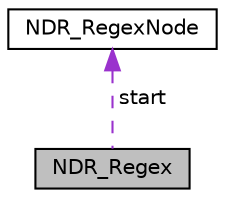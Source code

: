 digraph "NDR_Regex"
{
 // LATEX_PDF_SIZE
  edge [fontname="Helvetica",fontsize="10",labelfontname="Helvetica",labelfontsize="10"];
  node [fontname="Helvetica",fontsize="10",shape=record];
  Node1 [label="NDR_Regex",height=0.2,width=0.4,color="black", fillcolor="grey75", style="filled", fontcolor="black",tooltip="The regex struct provides the pattern matching functionality required for matching regular expression..."];
  Node2 -> Node1 [dir="back",color="darkorchid3",fontsize="10",style="dashed",label=" start" ,fontname="Helvetica"];
  Node2 [label="NDR_RegexNode",height=0.2,width=0.4,color="black", fillcolor="white", style="filled",URL="$structNDR__RegexNode.html",tooltip="The regex node struct acts as the nodes within the regex graphs used for regular expression compariso..."];
}
